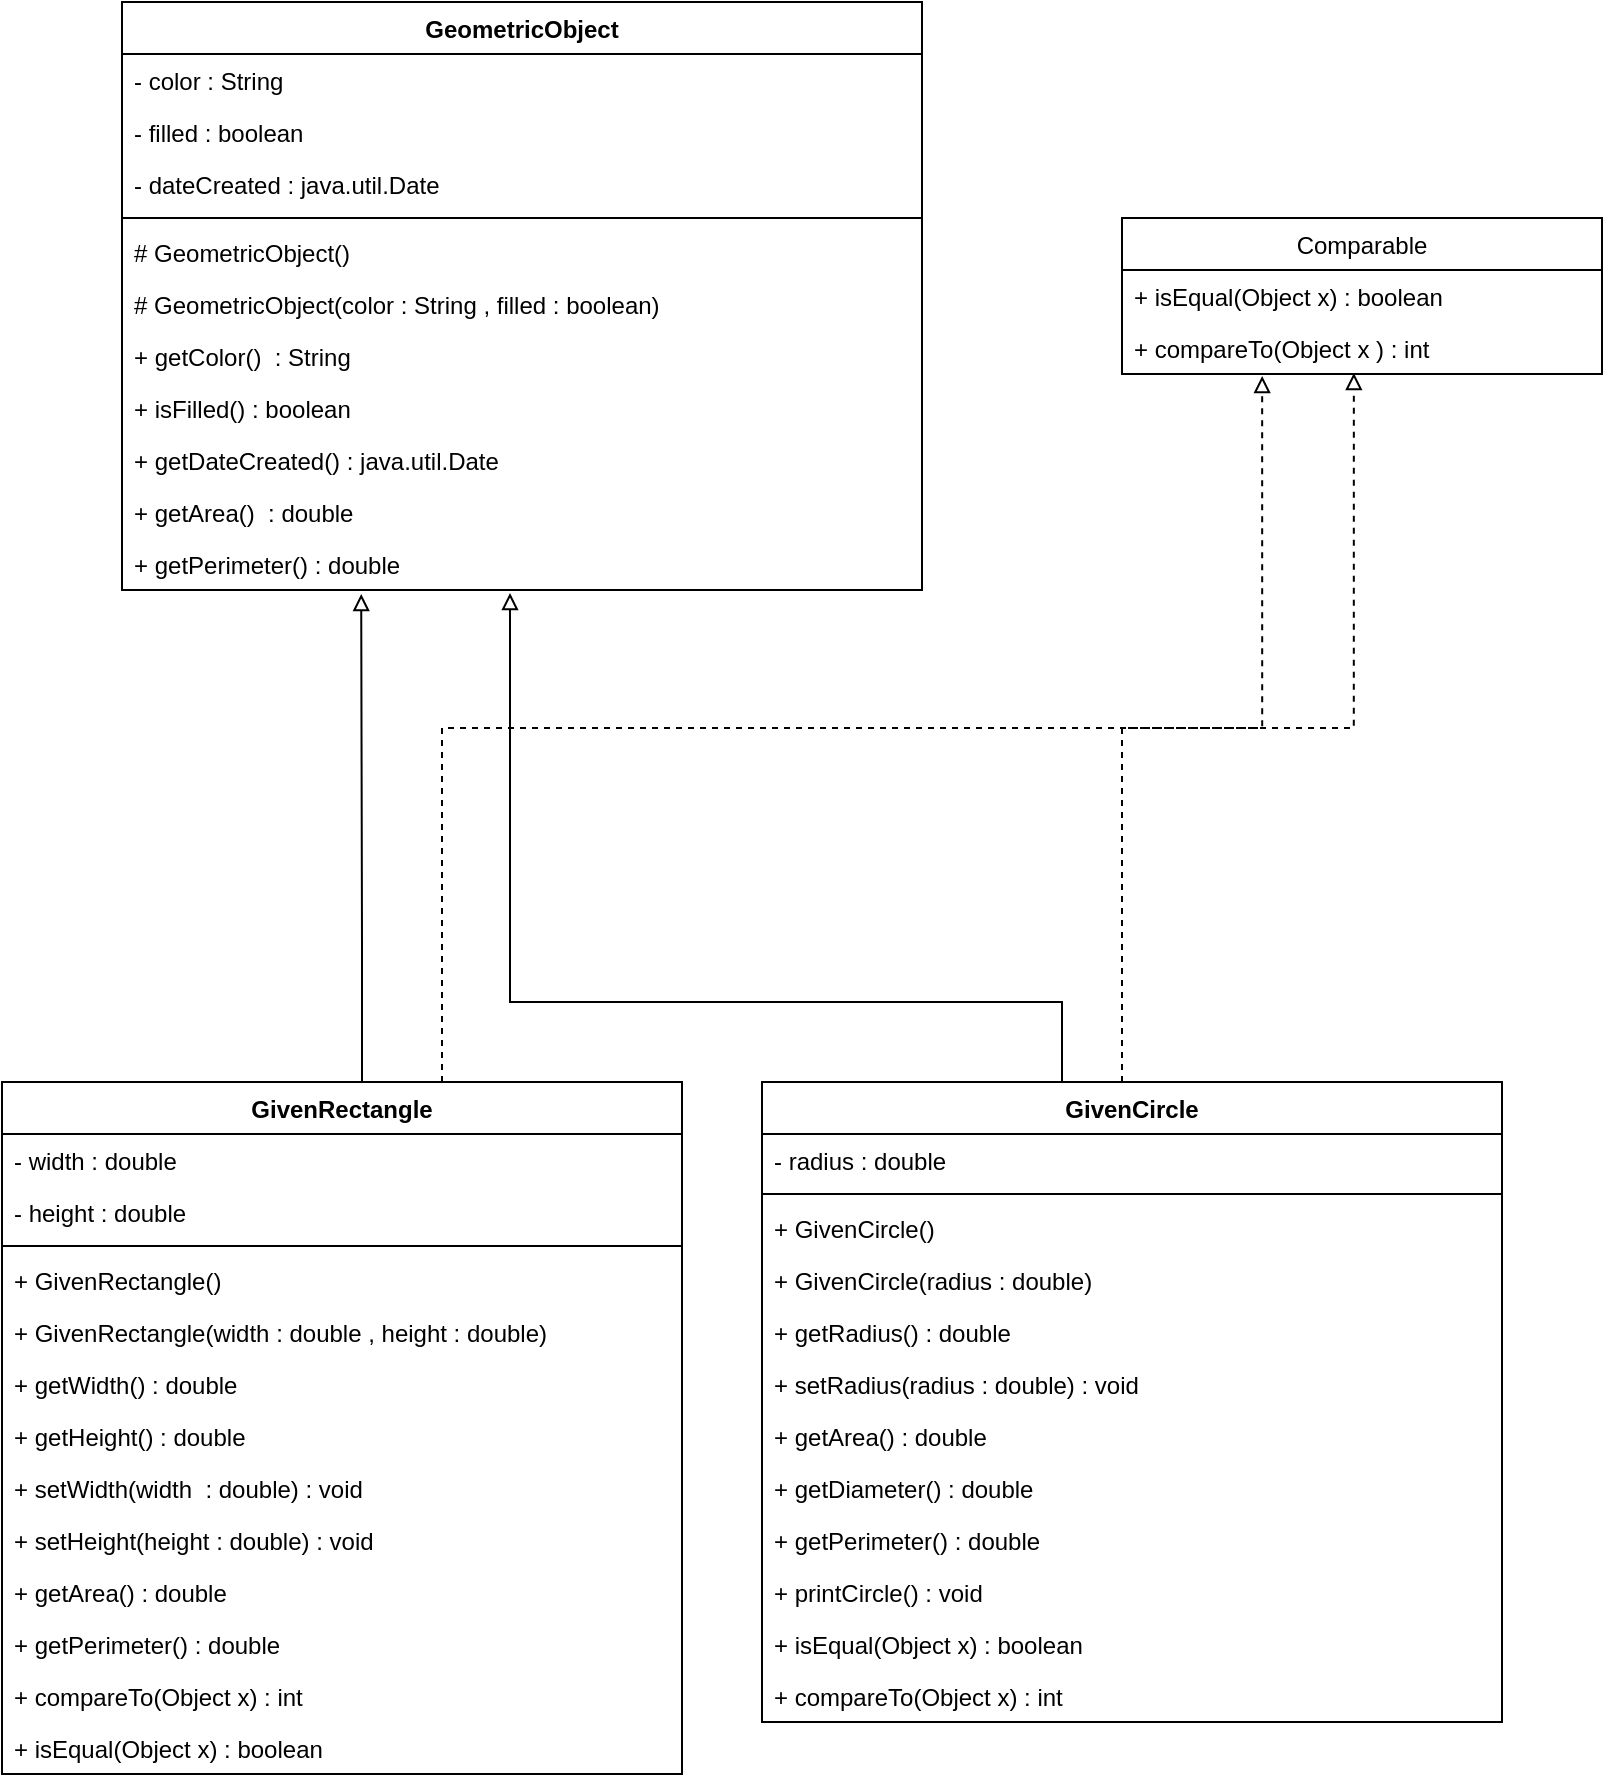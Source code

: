 <mxfile version="14.6.13" type="device"><diagram id="h5w_5Fi_aH5fdfI63k8F" name="Page-1"><mxGraphModel dx="1551" dy="1151" grid="1" gridSize="10" guides="1" tooltips="1" connect="1" arrows="1" fold="1" page="1" pageScale="1" pageWidth="850" pageHeight="1100" math="0" shadow="0"><root><mxCell id="0"/><mxCell id="1" parent="0"/><mxCell id="jNGkGr5SvM8OvhGcL8V5-2" value="GeometricObject&#10;" style="swimlane;fontStyle=1;align=center;verticalAlign=top;childLayout=stackLayout;horizontal=1;startSize=26;horizontalStack=0;resizeParent=1;resizeParentMax=0;resizeLast=0;collapsible=1;marginBottom=0;" vertex="1" parent="1"><mxGeometry x="90" y="50" width="400" height="294" as="geometry"/></mxCell><mxCell id="jNGkGr5SvM8OvhGcL8V5-3" value="- color : String" style="text;strokeColor=none;fillColor=none;align=left;verticalAlign=top;spacingLeft=4;spacingRight=4;overflow=hidden;rotatable=0;points=[[0,0.5],[1,0.5]];portConstraint=eastwest;" vertex="1" parent="jNGkGr5SvM8OvhGcL8V5-2"><mxGeometry y="26" width="400" height="26" as="geometry"/></mxCell><mxCell id="jNGkGr5SvM8OvhGcL8V5-9" value="- filled : boolean" style="text;strokeColor=none;fillColor=none;align=left;verticalAlign=top;spacingLeft=4;spacingRight=4;overflow=hidden;rotatable=0;points=[[0,0.5],[1,0.5]];portConstraint=eastwest;" vertex="1" parent="jNGkGr5SvM8OvhGcL8V5-2"><mxGeometry y="52" width="400" height="26" as="geometry"/></mxCell><mxCell id="jNGkGr5SvM8OvhGcL8V5-6" value="- dateCreated : java.util.Date" style="text;strokeColor=none;fillColor=none;align=left;verticalAlign=top;spacingLeft=4;spacingRight=4;overflow=hidden;rotatable=0;points=[[0,0.5],[1,0.5]];portConstraint=eastwest;" vertex="1" parent="jNGkGr5SvM8OvhGcL8V5-2"><mxGeometry y="78" width="400" height="26" as="geometry"/></mxCell><mxCell id="jNGkGr5SvM8OvhGcL8V5-4" value="" style="line;strokeWidth=1;fillColor=none;align=left;verticalAlign=middle;spacingTop=-1;spacingLeft=3;spacingRight=3;rotatable=0;labelPosition=right;points=[];portConstraint=eastwest;" vertex="1" parent="jNGkGr5SvM8OvhGcL8V5-2"><mxGeometry y="104" width="400" height="8" as="geometry"/></mxCell><mxCell id="jNGkGr5SvM8OvhGcL8V5-10" value="# GeometricObject() " style="text;strokeColor=none;fillColor=none;align=left;verticalAlign=top;spacingLeft=4;spacingRight=4;overflow=hidden;rotatable=0;points=[[0,0.5],[1,0.5]];portConstraint=eastwest;" vertex="1" parent="jNGkGr5SvM8OvhGcL8V5-2"><mxGeometry y="112" width="400" height="26" as="geometry"/></mxCell><mxCell id="jNGkGr5SvM8OvhGcL8V5-5" value="# GeometricObject(color : String , filled : boolean) " style="text;strokeColor=none;fillColor=none;align=left;verticalAlign=top;spacingLeft=4;spacingRight=4;overflow=hidden;rotatable=0;points=[[0,0.5],[1,0.5]];portConstraint=eastwest;" vertex="1" parent="jNGkGr5SvM8OvhGcL8V5-2"><mxGeometry y="138" width="400" height="26" as="geometry"/></mxCell><mxCell id="jNGkGr5SvM8OvhGcL8V5-8" value="+ getColor()  : String" style="text;strokeColor=none;fillColor=none;align=left;verticalAlign=top;spacingLeft=4;spacingRight=4;overflow=hidden;rotatable=0;points=[[0,0.5],[1,0.5]];portConstraint=eastwest;" vertex="1" parent="jNGkGr5SvM8OvhGcL8V5-2"><mxGeometry y="164" width="400" height="26" as="geometry"/></mxCell><mxCell id="jNGkGr5SvM8OvhGcL8V5-11" value="+ isFilled() : boolean" style="text;strokeColor=none;fillColor=none;align=left;verticalAlign=top;spacingLeft=4;spacingRight=4;overflow=hidden;rotatable=0;points=[[0,0.5],[1,0.5]];portConstraint=eastwest;" vertex="1" parent="jNGkGr5SvM8OvhGcL8V5-2"><mxGeometry y="190" width="400" height="26" as="geometry"/></mxCell><mxCell id="jNGkGr5SvM8OvhGcL8V5-12" value="+ getDateCreated() : java.util.Date" style="text;strokeColor=none;fillColor=none;align=left;verticalAlign=top;spacingLeft=4;spacingRight=4;overflow=hidden;rotatable=0;points=[[0,0.5],[1,0.5]];portConstraint=eastwest;" vertex="1" parent="jNGkGr5SvM8OvhGcL8V5-2"><mxGeometry y="216" width="400" height="26" as="geometry"/></mxCell><mxCell id="jNGkGr5SvM8OvhGcL8V5-13" value="+ getArea()  : double" style="text;strokeColor=none;fillColor=none;align=left;verticalAlign=top;spacingLeft=4;spacingRight=4;overflow=hidden;rotatable=0;points=[[0,0.5],[1,0.5]];portConstraint=eastwest;" vertex="1" parent="jNGkGr5SvM8OvhGcL8V5-2"><mxGeometry y="242" width="400" height="26" as="geometry"/></mxCell><mxCell id="jNGkGr5SvM8OvhGcL8V5-7" value="+ getPerimeter() : double" style="text;strokeColor=none;fillColor=none;align=left;verticalAlign=top;spacingLeft=4;spacingRight=4;overflow=hidden;rotatable=0;points=[[0,0.5],[1,0.5]];portConstraint=eastwest;" vertex="1" parent="jNGkGr5SvM8OvhGcL8V5-2"><mxGeometry y="268" width="400" height="26" as="geometry"/></mxCell><mxCell id="jNGkGr5SvM8OvhGcL8V5-18" value="Comparable" style="swimlane;fontStyle=0;childLayout=stackLayout;horizontal=1;startSize=26;fillColor=none;horizontalStack=0;resizeParent=1;resizeParentMax=0;resizeLast=0;collapsible=1;marginBottom=0;" vertex="1" parent="1"><mxGeometry x="590" y="158" width="240" height="78" as="geometry"/></mxCell><mxCell id="jNGkGr5SvM8OvhGcL8V5-19" value="+ isEqual(Object x) : boolean" style="text;strokeColor=none;fillColor=none;align=left;verticalAlign=top;spacingLeft=4;spacingRight=4;overflow=hidden;rotatable=0;points=[[0,0.5],[1,0.5]];portConstraint=eastwest;" vertex="1" parent="jNGkGr5SvM8OvhGcL8V5-18"><mxGeometry y="26" width="240" height="26" as="geometry"/></mxCell><mxCell id="jNGkGr5SvM8OvhGcL8V5-20" value="+ compareTo(Object x ) : int" style="text;strokeColor=none;fillColor=none;align=left;verticalAlign=top;spacingLeft=4;spacingRight=4;overflow=hidden;rotatable=0;points=[[0,0.5],[1,0.5]];portConstraint=eastwest;" vertex="1" parent="jNGkGr5SvM8OvhGcL8V5-18"><mxGeometry y="52" width="240" height="26" as="geometry"/></mxCell><mxCell id="jNGkGr5SvM8OvhGcL8V5-32" style="edgeStyle=orthogonalEdgeStyle;rounded=0;orthogonalLoop=1;jettySize=auto;html=1;entryX=0.292;entryY=1.038;entryDx=0;entryDy=0;entryPerimeter=0;dashed=1;endArrow=block;endFill=0;" edge="1" parent="1" source="jNGkGr5SvM8OvhGcL8V5-22" target="jNGkGr5SvM8OvhGcL8V5-20"><mxGeometry relative="1" as="geometry"><Array as="points"><mxPoint x="250" y="413"/><mxPoint x="660" y="413"/></Array></mxGeometry></mxCell><mxCell id="jNGkGr5SvM8OvhGcL8V5-33" style="edgeStyle=orthogonalEdgeStyle;rounded=0;orthogonalLoop=1;jettySize=auto;html=1;entryX=0.299;entryY=1.077;entryDx=0;entryDy=0;entryPerimeter=0;endArrow=block;endFill=0;" edge="1" parent="1" source="jNGkGr5SvM8OvhGcL8V5-22" target="jNGkGr5SvM8OvhGcL8V5-7"><mxGeometry relative="1" as="geometry"><Array as="points"><mxPoint x="210" y="520"/><mxPoint x="210" y="520"/></Array></mxGeometry></mxCell><mxCell id="jNGkGr5SvM8OvhGcL8V5-22" value="GivenRectangle" style="swimlane;fontStyle=1;align=center;verticalAlign=top;childLayout=stackLayout;horizontal=1;startSize=26;horizontalStack=0;resizeParent=1;resizeParentMax=0;resizeLast=0;collapsible=1;marginBottom=0;" vertex="1" parent="1"><mxGeometry x="30" y="590" width="340" height="346" as="geometry"/></mxCell><mxCell id="jNGkGr5SvM8OvhGcL8V5-23" value="- width : double" style="text;strokeColor=none;fillColor=none;align=left;verticalAlign=top;spacingLeft=4;spacingRight=4;overflow=hidden;rotatable=0;points=[[0,0.5],[1,0.5]];portConstraint=eastwest;" vertex="1" parent="jNGkGr5SvM8OvhGcL8V5-22"><mxGeometry y="26" width="340" height="26" as="geometry"/></mxCell><mxCell id="jNGkGr5SvM8OvhGcL8V5-47" value="- height : double" style="text;strokeColor=none;fillColor=none;align=left;verticalAlign=top;spacingLeft=4;spacingRight=4;overflow=hidden;rotatable=0;points=[[0,0.5],[1,0.5]];portConstraint=eastwest;" vertex="1" parent="jNGkGr5SvM8OvhGcL8V5-22"><mxGeometry y="52" width="340" height="26" as="geometry"/></mxCell><mxCell id="jNGkGr5SvM8OvhGcL8V5-24" value="" style="line;strokeWidth=1;fillColor=none;align=left;verticalAlign=middle;spacingTop=-1;spacingLeft=3;spacingRight=3;rotatable=0;labelPosition=right;points=[];portConstraint=eastwest;" vertex="1" parent="jNGkGr5SvM8OvhGcL8V5-22"><mxGeometry y="78" width="340" height="8" as="geometry"/></mxCell><mxCell id="jNGkGr5SvM8OvhGcL8V5-25" value="+ GivenRectangle() " style="text;strokeColor=none;fillColor=none;align=left;verticalAlign=top;spacingLeft=4;spacingRight=4;overflow=hidden;rotatable=0;points=[[0,0.5],[1,0.5]];portConstraint=eastwest;" vertex="1" parent="jNGkGr5SvM8OvhGcL8V5-22"><mxGeometry y="86" width="340" height="26" as="geometry"/></mxCell><mxCell id="jNGkGr5SvM8OvhGcL8V5-46" value="+ GivenRectangle(width : double , height : double) " style="text;strokeColor=none;fillColor=none;align=left;verticalAlign=top;spacingLeft=4;spacingRight=4;overflow=hidden;rotatable=0;points=[[0,0.5],[1,0.5]];portConstraint=eastwest;" vertex="1" parent="jNGkGr5SvM8OvhGcL8V5-22"><mxGeometry y="112" width="340" height="26" as="geometry"/></mxCell><mxCell id="jNGkGr5SvM8OvhGcL8V5-45" value="+ getWidth() : double" style="text;strokeColor=none;fillColor=none;align=left;verticalAlign=top;spacingLeft=4;spacingRight=4;overflow=hidden;rotatable=0;points=[[0,0.5],[1,0.5]];portConstraint=eastwest;" vertex="1" parent="jNGkGr5SvM8OvhGcL8V5-22"><mxGeometry y="138" width="340" height="26" as="geometry"/></mxCell><mxCell id="jNGkGr5SvM8OvhGcL8V5-48" value="+ getHeight() : double" style="text;strokeColor=none;fillColor=none;align=left;verticalAlign=top;spacingLeft=4;spacingRight=4;overflow=hidden;rotatable=0;points=[[0,0.5],[1,0.5]];portConstraint=eastwest;" vertex="1" parent="jNGkGr5SvM8OvhGcL8V5-22"><mxGeometry y="164" width="340" height="26" as="geometry"/></mxCell><mxCell id="jNGkGr5SvM8OvhGcL8V5-50" value="+ setWidth(width  : double) : void" style="text;strokeColor=none;fillColor=none;align=left;verticalAlign=top;spacingLeft=4;spacingRight=4;overflow=hidden;rotatable=0;points=[[0,0.5],[1,0.5]];portConstraint=eastwest;" vertex="1" parent="jNGkGr5SvM8OvhGcL8V5-22"><mxGeometry y="190" width="340" height="26" as="geometry"/></mxCell><mxCell id="jNGkGr5SvM8OvhGcL8V5-49" value="+ setHeight(height : double) : void" style="text;strokeColor=none;fillColor=none;align=left;verticalAlign=top;spacingLeft=4;spacingRight=4;overflow=hidden;rotatable=0;points=[[0,0.5],[1,0.5]];portConstraint=eastwest;" vertex="1" parent="jNGkGr5SvM8OvhGcL8V5-22"><mxGeometry y="216" width="340" height="26" as="geometry"/></mxCell><mxCell id="jNGkGr5SvM8OvhGcL8V5-51" value="+ getArea() : double" style="text;strokeColor=none;fillColor=none;align=left;verticalAlign=top;spacingLeft=4;spacingRight=4;overflow=hidden;rotatable=0;points=[[0,0.5],[1,0.5]];portConstraint=eastwest;" vertex="1" parent="jNGkGr5SvM8OvhGcL8V5-22"><mxGeometry y="242" width="340" height="26" as="geometry"/></mxCell><mxCell id="jNGkGr5SvM8OvhGcL8V5-52" value="+ getPerimeter() : double" style="text;strokeColor=none;fillColor=none;align=left;verticalAlign=top;spacingLeft=4;spacingRight=4;overflow=hidden;rotatable=0;points=[[0,0.5],[1,0.5]];portConstraint=eastwest;" vertex="1" parent="jNGkGr5SvM8OvhGcL8V5-22"><mxGeometry y="268" width="340" height="26" as="geometry"/></mxCell><mxCell id="jNGkGr5SvM8OvhGcL8V5-44" value="+ compareTo(Object x) : int" style="text;strokeColor=none;fillColor=none;align=left;verticalAlign=top;spacingLeft=4;spacingRight=4;overflow=hidden;rotatable=0;points=[[0,0.5],[1,0.5]];portConstraint=eastwest;" vertex="1" parent="jNGkGr5SvM8OvhGcL8V5-22"><mxGeometry y="294" width="340" height="26" as="geometry"/></mxCell><mxCell id="jNGkGr5SvM8OvhGcL8V5-43" value="+ isEqual(Object x) : boolean " style="text;strokeColor=none;fillColor=none;align=left;verticalAlign=top;spacingLeft=4;spacingRight=4;overflow=hidden;rotatable=0;points=[[0,0.5],[1,0.5]];portConstraint=eastwest;" vertex="1" parent="jNGkGr5SvM8OvhGcL8V5-22"><mxGeometry y="320" width="340" height="26" as="geometry"/></mxCell><mxCell id="jNGkGr5SvM8OvhGcL8V5-30" style="edgeStyle=orthogonalEdgeStyle;rounded=0;orthogonalLoop=1;jettySize=auto;html=1;entryX=0.485;entryY=1.058;entryDx=0;entryDy=0;entryPerimeter=0;endArrow=block;endFill=0;" edge="1" parent="1" source="jNGkGr5SvM8OvhGcL8V5-26" target="jNGkGr5SvM8OvhGcL8V5-7"><mxGeometry relative="1" as="geometry"><Array as="points"><mxPoint x="560" y="550"/><mxPoint x="284" y="550"/></Array></mxGeometry></mxCell><mxCell id="jNGkGr5SvM8OvhGcL8V5-31" style="edgeStyle=orthogonalEdgeStyle;rounded=0;orthogonalLoop=1;jettySize=auto;html=1;entryX=0.483;entryY=0.981;entryDx=0;entryDy=0;entryPerimeter=0;dashed=1;endArrow=block;endFill=0;" edge="1" parent="1" source="jNGkGr5SvM8OvhGcL8V5-26" target="jNGkGr5SvM8OvhGcL8V5-20"><mxGeometry relative="1" as="geometry"><Array as="points"><mxPoint x="590" y="413"/><mxPoint x="706" y="413"/></Array></mxGeometry></mxCell><mxCell id="jNGkGr5SvM8OvhGcL8V5-26" value="GivenCircle" style="swimlane;fontStyle=1;align=center;verticalAlign=top;childLayout=stackLayout;horizontal=1;startSize=26;horizontalStack=0;resizeParent=1;resizeParentMax=0;resizeLast=0;collapsible=1;marginBottom=0;" vertex="1" parent="1"><mxGeometry x="410" y="590" width="370" height="320" as="geometry"/></mxCell><mxCell id="jNGkGr5SvM8OvhGcL8V5-27" value="- radius : double" style="text;strokeColor=none;fillColor=none;align=left;verticalAlign=top;spacingLeft=4;spacingRight=4;overflow=hidden;rotatable=0;points=[[0,0.5],[1,0.5]];portConstraint=eastwest;" vertex="1" parent="jNGkGr5SvM8OvhGcL8V5-26"><mxGeometry y="26" width="370" height="26" as="geometry"/></mxCell><mxCell id="jNGkGr5SvM8OvhGcL8V5-28" value="" style="line;strokeWidth=1;fillColor=none;align=left;verticalAlign=middle;spacingTop=-1;spacingLeft=3;spacingRight=3;rotatable=0;labelPosition=right;points=[];portConstraint=eastwest;" vertex="1" parent="jNGkGr5SvM8OvhGcL8V5-26"><mxGeometry y="52" width="370" height="8" as="geometry"/></mxCell><mxCell id="jNGkGr5SvM8OvhGcL8V5-34" value="+ GivenCircle() " style="text;strokeColor=none;fillColor=none;align=left;verticalAlign=top;spacingLeft=4;spacingRight=4;overflow=hidden;rotatable=0;points=[[0,0.5],[1,0.5]];portConstraint=eastwest;" vertex="1" parent="jNGkGr5SvM8OvhGcL8V5-26"><mxGeometry y="60" width="370" height="26" as="geometry"/></mxCell><mxCell id="jNGkGr5SvM8OvhGcL8V5-37" value="+ GivenCircle(radius : double)" style="text;strokeColor=none;fillColor=none;align=left;verticalAlign=top;spacingLeft=4;spacingRight=4;overflow=hidden;rotatable=0;points=[[0,0.5],[1,0.5]];portConstraint=eastwest;" vertex="1" parent="jNGkGr5SvM8OvhGcL8V5-26"><mxGeometry y="86" width="370" height="26" as="geometry"/></mxCell><mxCell id="jNGkGr5SvM8OvhGcL8V5-35" value="+ getRadius() : double" style="text;strokeColor=none;fillColor=none;align=left;verticalAlign=top;spacingLeft=4;spacingRight=4;overflow=hidden;rotatable=0;points=[[0,0.5],[1,0.5]];portConstraint=eastwest;" vertex="1" parent="jNGkGr5SvM8OvhGcL8V5-26"><mxGeometry y="112" width="370" height="26" as="geometry"/></mxCell><mxCell id="jNGkGr5SvM8OvhGcL8V5-36" value="+ setRadius(radius : double) : void" style="text;strokeColor=none;fillColor=none;align=left;verticalAlign=top;spacingLeft=4;spacingRight=4;overflow=hidden;rotatable=0;points=[[0,0.5],[1,0.5]];portConstraint=eastwest;" vertex="1" parent="jNGkGr5SvM8OvhGcL8V5-26"><mxGeometry y="138" width="370" height="26" as="geometry"/></mxCell><mxCell id="jNGkGr5SvM8OvhGcL8V5-38" value="+ getArea() : double" style="text;strokeColor=none;fillColor=none;align=left;verticalAlign=top;spacingLeft=4;spacingRight=4;overflow=hidden;rotatable=0;points=[[0,0.5],[1,0.5]];portConstraint=eastwest;" vertex="1" parent="jNGkGr5SvM8OvhGcL8V5-26"><mxGeometry y="164" width="370" height="26" as="geometry"/></mxCell><mxCell id="jNGkGr5SvM8OvhGcL8V5-29" value="+ getDiameter() : double" style="text;strokeColor=none;fillColor=none;align=left;verticalAlign=top;spacingLeft=4;spacingRight=4;overflow=hidden;rotatable=0;points=[[0,0.5],[1,0.5]];portConstraint=eastwest;" vertex="1" parent="jNGkGr5SvM8OvhGcL8V5-26"><mxGeometry y="190" width="370" height="26" as="geometry"/></mxCell><mxCell id="jNGkGr5SvM8OvhGcL8V5-39" value="+ getPerimeter() : double" style="text;strokeColor=none;fillColor=none;align=left;verticalAlign=top;spacingLeft=4;spacingRight=4;overflow=hidden;rotatable=0;points=[[0,0.5],[1,0.5]];portConstraint=eastwest;" vertex="1" parent="jNGkGr5SvM8OvhGcL8V5-26"><mxGeometry y="216" width="370" height="26" as="geometry"/></mxCell><mxCell id="jNGkGr5SvM8OvhGcL8V5-40" value="+ printCircle() : void" style="text;strokeColor=none;fillColor=none;align=left;verticalAlign=top;spacingLeft=4;spacingRight=4;overflow=hidden;rotatable=0;points=[[0,0.5],[1,0.5]];portConstraint=eastwest;" vertex="1" parent="jNGkGr5SvM8OvhGcL8V5-26"><mxGeometry y="242" width="370" height="26" as="geometry"/></mxCell><mxCell id="jNGkGr5SvM8OvhGcL8V5-41" value="+ isEqual(Object x) : boolean " style="text;strokeColor=none;fillColor=none;align=left;verticalAlign=top;spacingLeft=4;spacingRight=4;overflow=hidden;rotatable=0;points=[[0,0.5],[1,0.5]];portConstraint=eastwest;" vertex="1" parent="jNGkGr5SvM8OvhGcL8V5-26"><mxGeometry y="268" width="370" height="26" as="geometry"/></mxCell><mxCell id="jNGkGr5SvM8OvhGcL8V5-42" value="+ compareTo(Object x) : int" style="text;strokeColor=none;fillColor=none;align=left;verticalAlign=top;spacingLeft=4;spacingRight=4;overflow=hidden;rotatable=0;points=[[0,0.5],[1,0.5]];portConstraint=eastwest;" vertex="1" parent="jNGkGr5SvM8OvhGcL8V5-26"><mxGeometry y="294" width="370" height="26" as="geometry"/></mxCell></root></mxGraphModel></diagram></mxfile>